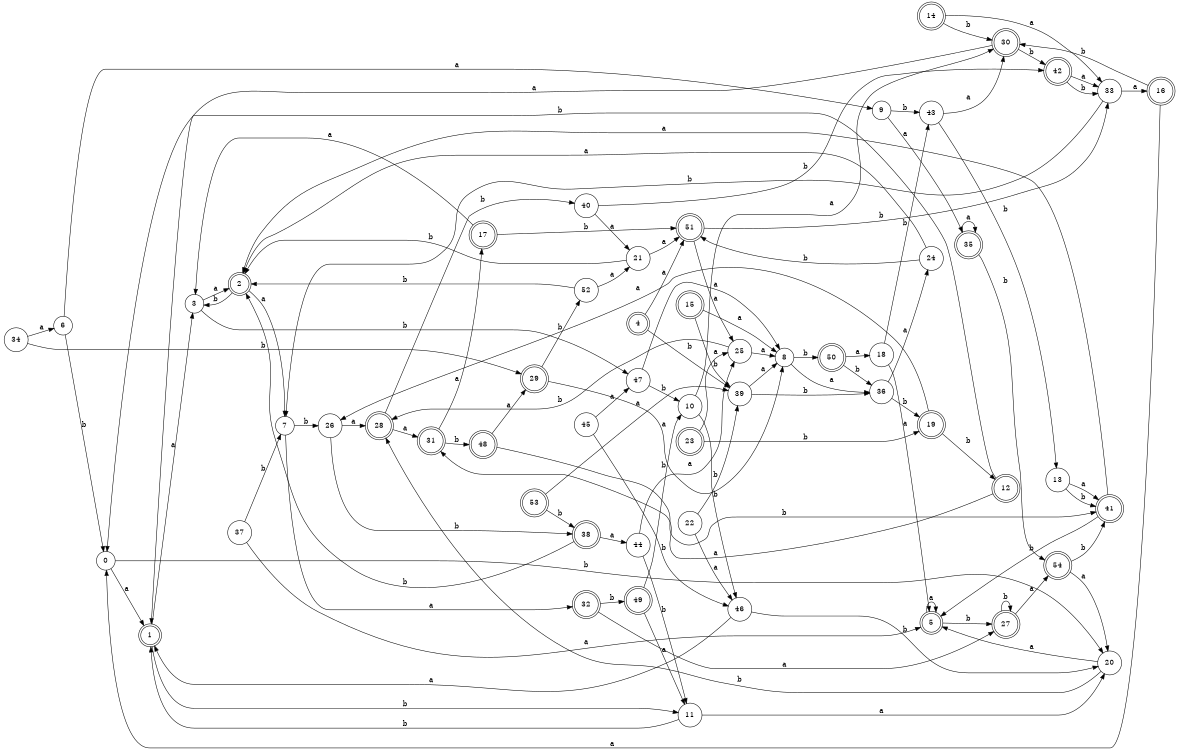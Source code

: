 digraph n44_4 {
__start0 [label="" shape="none"];

rankdir=LR;
size="8,5";

s0 [style="filled", color="black", fillcolor="white" shape="circle", label="0"];
s1 [style="rounded,filled", color="black", fillcolor="white" shape="doublecircle", label="1"];
s2 [style="rounded,filled", color="black", fillcolor="white" shape="doublecircle", label="2"];
s3 [style="filled", color="black", fillcolor="white" shape="circle", label="3"];
s4 [style="rounded,filled", color="black", fillcolor="white" shape="doublecircle", label="4"];
s5 [style="rounded,filled", color="black", fillcolor="white" shape="doublecircle", label="5"];
s6 [style="filled", color="black", fillcolor="white" shape="circle", label="6"];
s7 [style="filled", color="black", fillcolor="white" shape="circle", label="7"];
s8 [style="filled", color="black", fillcolor="white" shape="circle", label="8"];
s9 [style="filled", color="black", fillcolor="white" shape="circle", label="9"];
s10 [style="filled", color="black", fillcolor="white" shape="circle", label="10"];
s11 [style="filled", color="black", fillcolor="white" shape="circle", label="11"];
s12 [style="rounded,filled", color="black", fillcolor="white" shape="doublecircle", label="12"];
s13 [style="filled", color="black", fillcolor="white" shape="circle", label="13"];
s14 [style="rounded,filled", color="black", fillcolor="white" shape="doublecircle", label="14"];
s15 [style="rounded,filled", color="black", fillcolor="white" shape="doublecircle", label="15"];
s16 [style="rounded,filled", color="black", fillcolor="white" shape="doublecircle", label="16"];
s17 [style="rounded,filled", color="black", fillcolor="white" shape="doublecircle", label="17"];
s18 [style="filled", color="black", fillcolor="white" shape="circle", label="18"];
s19 [style="rounded,filled", color="black", fillcolor="white" shape="doublecircle", label="19"];
s20 [style="filled", color="black", fillcolor="white" shape="circle", label="20"];
s21 [style="filled", color="black", fillcolor="white" shape="circle", label="21"];
s22 [style="filled", color="black", fillcolor="white" shape="circle", label="22"];
s23 [style="rounded,filled", color="black", fillcolor="white" shape="doublecircle", label="23"];
s24 [style="filled", color="black", fillcolor="white" shape="circle", label="24"];
s25 [style="filled", color="black", fillcolor="white" shape="circle", label="25"];
s26 [style="filled", color="black", fillcolor="white" shape="circle", label="26"];
s27 [style="rounded,filled", color="black", fillcolor="white" shape="doublecircle", label="27"];
s28 [style="rounded,filled", color="black", fillcolor="white" shape="doublecircle", label="28"];
s29 [style="rounded,filled", color="black", fillcolor="white" shape="doublecircle", label="29"];
s30 [style="rounded,filled", color="black", fillcolor="white" shape="doublecircle", label="30"];
s31 [style="rounded,filled", color="black", fillcolor="white" shape="doublecircle", label="31"];
s32 [style="rounded,filled", color="black", fillcolor="white" shape="doublecircle", label="32"];
s33 [style="filled", color="black", fillcolor="white" shape="circle", label="33"];
s34 [style="filled", color="black", fillcolor="white" shape="circle", label="34"];
s35 [style="rounded,filled", color="black", fillcolor="white" shape="doublecircle", label="35"];
s36 [style="filled", color="black", fillcolor="white" shape="circle", label="36"];
s37 [style="filled", color="black", fillcolor="white" shape="circle", label="37"];
s38 [style="rounded,filled", color="black", fillcolor="white" shape="doublecircle", label="38"];
s39 [style="filled", color="black", fillcolor="white" shape="circle", label="39"];
s40 [style="filled", color="black", fillcolor="white" shape="circle", label="40"];
s41 [style="rounded,filled", color="black", fillcolor="white" shape="doublecircle", label="41"];
s42 [style="rounded,filled", color="black", fillcolor="white" shape="doublecircle", label="42"];
s43 [style="filled", color="black", fillcolor="white" shape="circle", label="43"];
s44 [style="filled", color="black", fillcolor="white" shape="circle", label="44"];
s45 [style="filled", color="black", fillcolor="white" shape="circle", label="45"];
s46 [style="filled", color="black", fillcolor="white" shape="circle", label="46"];
s47 [style="filled", color="black", fillcolor="white" shape="circle", label="47"];
s48 [style="rounded,filled", color="black", fillcolor="white" shape="doublecircle", label="48"];
s49 [style="rounded,filled", color="black", fillcolor="white" shape="doublecircle", label="49"];
s50 [style="rounded,filled", color="black", fillcolor="white" shape="doublecircle", label="50"];
s51 [style="rounded,filled", color="black", fillcolor="white" shape="doublecircle", label="51"];
s52 [style="filled", color="black", fillcolor="white" shape="circle", label="52"];
s53 [style="rounded,filled", color="black", fillcolor="white" shape="doublecircle", label="53"];
s54 [style="rounded,filled", color="black", fillcolor="white" shape="doublecircle", label="54"];
s0 -> s1 [label="a"];
s0 -> s20 [label="b"];
s1 -> s3 [label="a"];
s1 -> s11 [label="b"];
s2 -> s7 [label="a"];
s2 -> s3 [label="b"];
s3 -> s2 [label="a"];
s3 -> s47 [label="b"];
s4 -> s51 [label="a"];
s4 -> s39 [label="b"];
s5 -> s5 [label="a"];
s5 -> s27 [label="b"];
s6 -> s9 [label="a"];
s6 -> s0 [label="b"];
s7 -> s32 [label="a"];
s7 -> s26 [label="b"];
s8 -> s36 [label="a"];
s8 -> s50 [label="b"];
s9 -> s35 [label="a"];
s9 -> s43 [label="b"];
s10 -> s30 [label="a"];
s10 -> s46 [label="b"];
s11 -> s20 [label="a"];
s11 -> s1 [label="b"];
s12 -> s31 [label="a"];
s12 -> s1 [label="b"];
s13 -> s41 [label="a"];
s13 -> s41 [label="b"];
s14 -> s33 [label="a"];
s14 -> s30 [label="b"];
s15 -> s8 [label="a"];
s15 -> s39 [label="b"];
s16 -> s0 [label="a"];
s16 -> s30 [label="b"];
s17 -> s3 [label="a"];
s17 -> s51 [label="b"];
s18 -> s5 [label="a"];
s18 -> s43 [label="b"];
s19 -> s26 [label="a"];
s19 -> s12 [label="b"];
s20 -> s5 [label="a"];
s20 -> s28 [label="b"];
s21 -> s51 [label="a"];
s21 -> s2 [label="b"];
s22 -> s46 [label="a"];
s22 -> s39 [label="b"];
s23 -> s25 [label="a"];
s23 -> s19 [label="b"];
s24 -> s2 [label="a"];
s24 -> s51 [label="b"];
s25 -> s8 [label="a"];
s25 -> s28 [label="b"];
s26 -> s28 [label="a"];
s26 -> s38 [label="b"];
s27 -> s54 [label="a"];
s27 -> s27 [label="b"];
s28 -> s31 [label="a"];
s28 -> s40 [label="b"];
s29 -> s8 [label="a"];
s29 -> s52 [label="b"];
s30 -> s0 [label="a"];
s30 -> s42 [label="b"];
s31 -> s17 [label="a"];
s31 -> s48 [label="b"];
s32 -> s27 [label="a"];
s32 -> s49 [label="b"];
s33 -> s16 [label="a"];
s33 -> s7 [label="b"];
s34 -> s6 [label="a"];
s34 -> s29 [label="b"];
s35 -> s35 [label="a"];
s35 -> s54 [label="b"];
s36 -> s24 [label="a"];
s36 -> s19 [label="b"];
s37 -> s5 [label="a"];
s37 -> s7 [label="b"];
s38 -> s44 [label="a"];
s38 -> s2 [label="b"];
s39 -> s8 [label="a"];
s39 -> s36 [label="b"];
s40 -> s21 [label="a"];
s40 -> s42 [label="b"];
s41 -> s2 [label="a"];
s41 -> s5 [label="b"];
s42 -> s33 [label="a"];
s42 -> s33 [label="b"];
s43 -> s30 [label="a"];
s43 -> s13 [label="b"];
s44 -> s25 [label="a"];
s44 -> s11 [label="b"];
s45 -> s47 [label="a"];
s45 -> s46 [label="b"];
s46 -> s1 [label="a"];
s46 -> s20 [label="b"];
s47 -> s8 [label="a"];
s47 -> s10 [label="b"];
s48 -> s29 [label="a"];
s48 -> s41 [label="b"];
s49 -> s11 [label="a"];
s49 -> s10 [label="b"];
s50 -> s18 [label="a"];
s50 -> s36 [label="b"];
s51 -> s25 [label="a"];
s51 -> s33 [label="b"];
s52 -> s21 [label="a"];
s52 -> s2 [label="b"];
s53 -> s39 [label="a"];
s53 -> s38 [label="b"];
s54 -> s20 [label="a"];
s54 -> s41 [label="b"];

}
